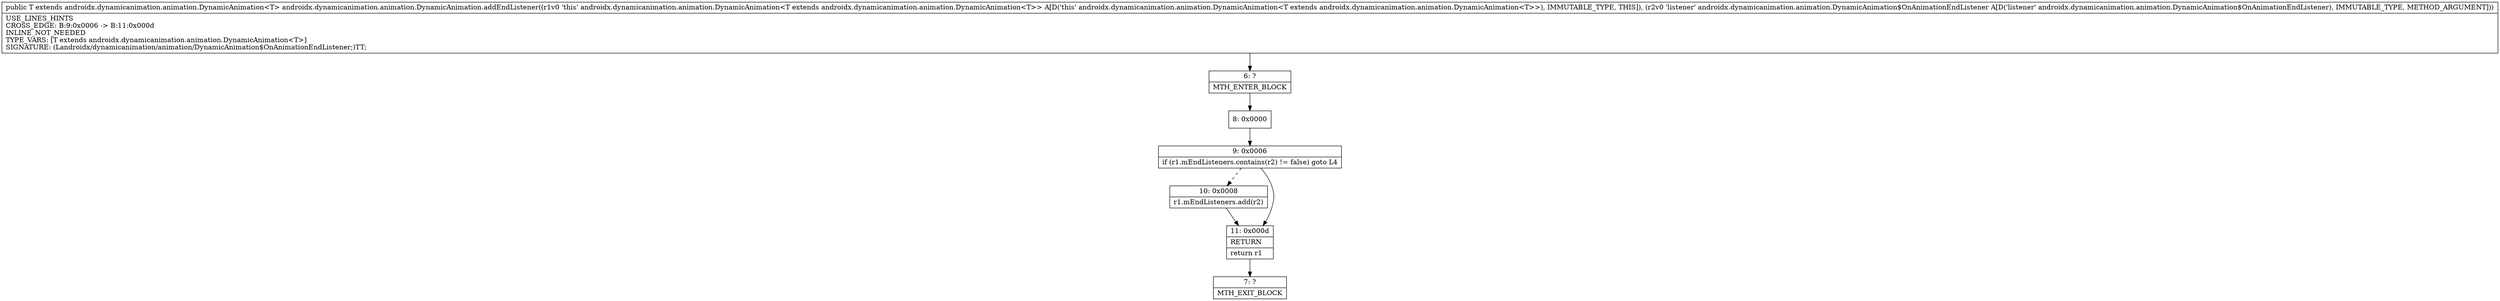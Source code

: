 digraph "CFG forandroidx.dynamicanimation.animation.DynamicAnimation.addEndListener(Landroidx\/dynamicanimation\/animation\/DynamicAnimation$OnAnimationEndListener;)Landroidx\/dynamicanimation\/animation\/DynamicAnimation;" {
Node_6 [shape=record,label="{6\:\ ?|MTH_ENTER_BLOCK\l}"];
Node_8 [shape=record,label="{8\:\ 0x0000}"];
Node_9 [shape=record,label="{9\:\ 0x0006|if (r1.mEndListeners.contains(r2) != false) goto L4\l}"];
Node_10 [shape=record,label="{10\:\ 0x0008|r1.mEndListeners.add(r2)\l}"];
Node_11 [shape=record,label="{11\:\ 0x000d|RETURN\l|return r1\l}"];
Node_7 [shape=record,label="{7\:\ ?|MTH_EXIT_BLOCK\l}"];
MethodNode[shape=record,label="{public T extends androidx.dynamicanimation.animation.DynamicAnimation\<T\> androidx.dynamicanimation.animation.DynamicAnimation.addEndListener((r1v0 'this' androidx.dynamicanimation.animation.DynamicAnimation\<T extends androidx.dynamicanimation.animation.DynamicAnimation\<T\>\> A[D('this' androidx.dynamicanimation.animation.DynamicAnimation\<T extends androidx.dynamicanimation.animation.DynamicAnimation\<T\>\>), IMMUTABLE_TYPE, THIS]), (r2v0 'listener' androidx.dynamicanimation.animation.DynamicAnimation$OnAnimationEndListener A[D('listener' androidx.dynamicanimation.animation.DynamicAnimation$OnAnimationEndListener), IMMUTABLE_TYPE, METHOD_ARGUMENT]))  | USE_LINES_HINTS\lCROSS_EDGE: B:9:0x0006 \-\> B:11:0x000d\lINLINE_NOT_NEEDED\lTYPE_VARS: [T extends androidx.dynamicanimation.animation.DynamicAnimation\<T\>]\lSIGNATURE: (Landroidx\/dynamicanimation\/animation\/DynamicAnimation$OnAnimationEndListener;)TT;\l}"];
MethodNode -> Node_6;Node_6 -> Node_8;
Node_8 -> Node_9;
Node_9 -> Node_10[style=dashed];
Node_9 -> Node_11;
Node_10 -> Node_11;
Node_11 -> Node_7;
}

